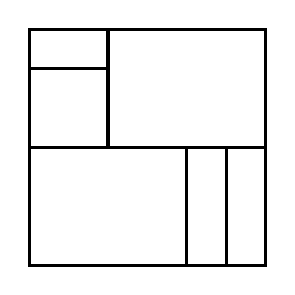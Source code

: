 \begin{tikzpicture}[very thick, scale=.5]
    \draw (0,5) rectangle (2,6);
    \draw (0,3) rectangle (2,5);
    \draw (2,3) rectangle (6,6);
    \draw (0,0) rectangle (4,3);
    \draw (4,0) rectangle (5,3);
    \draw (5,0) rectangle (6,3);
\end{tikzpicture}

